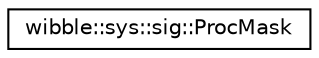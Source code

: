 digraph G
{
  edge [fontname="Helvetica",fontsize="10",labelfontname="Helvetica",labelfontsize="10"];
  node [fontname="Helvetica",fontsize="10",shape=record];
  rankdir="LR";
  Node1 [label="wibble::sys::sig::ProcMask",height=0.2,width=0.4,color="black", fillcolor="white", style="filled",URL="$structwibble_1_1sys_1_1sig_1_1ProcMask.html",tooltip="RAII-style sigprocmask wrapper."];
}
